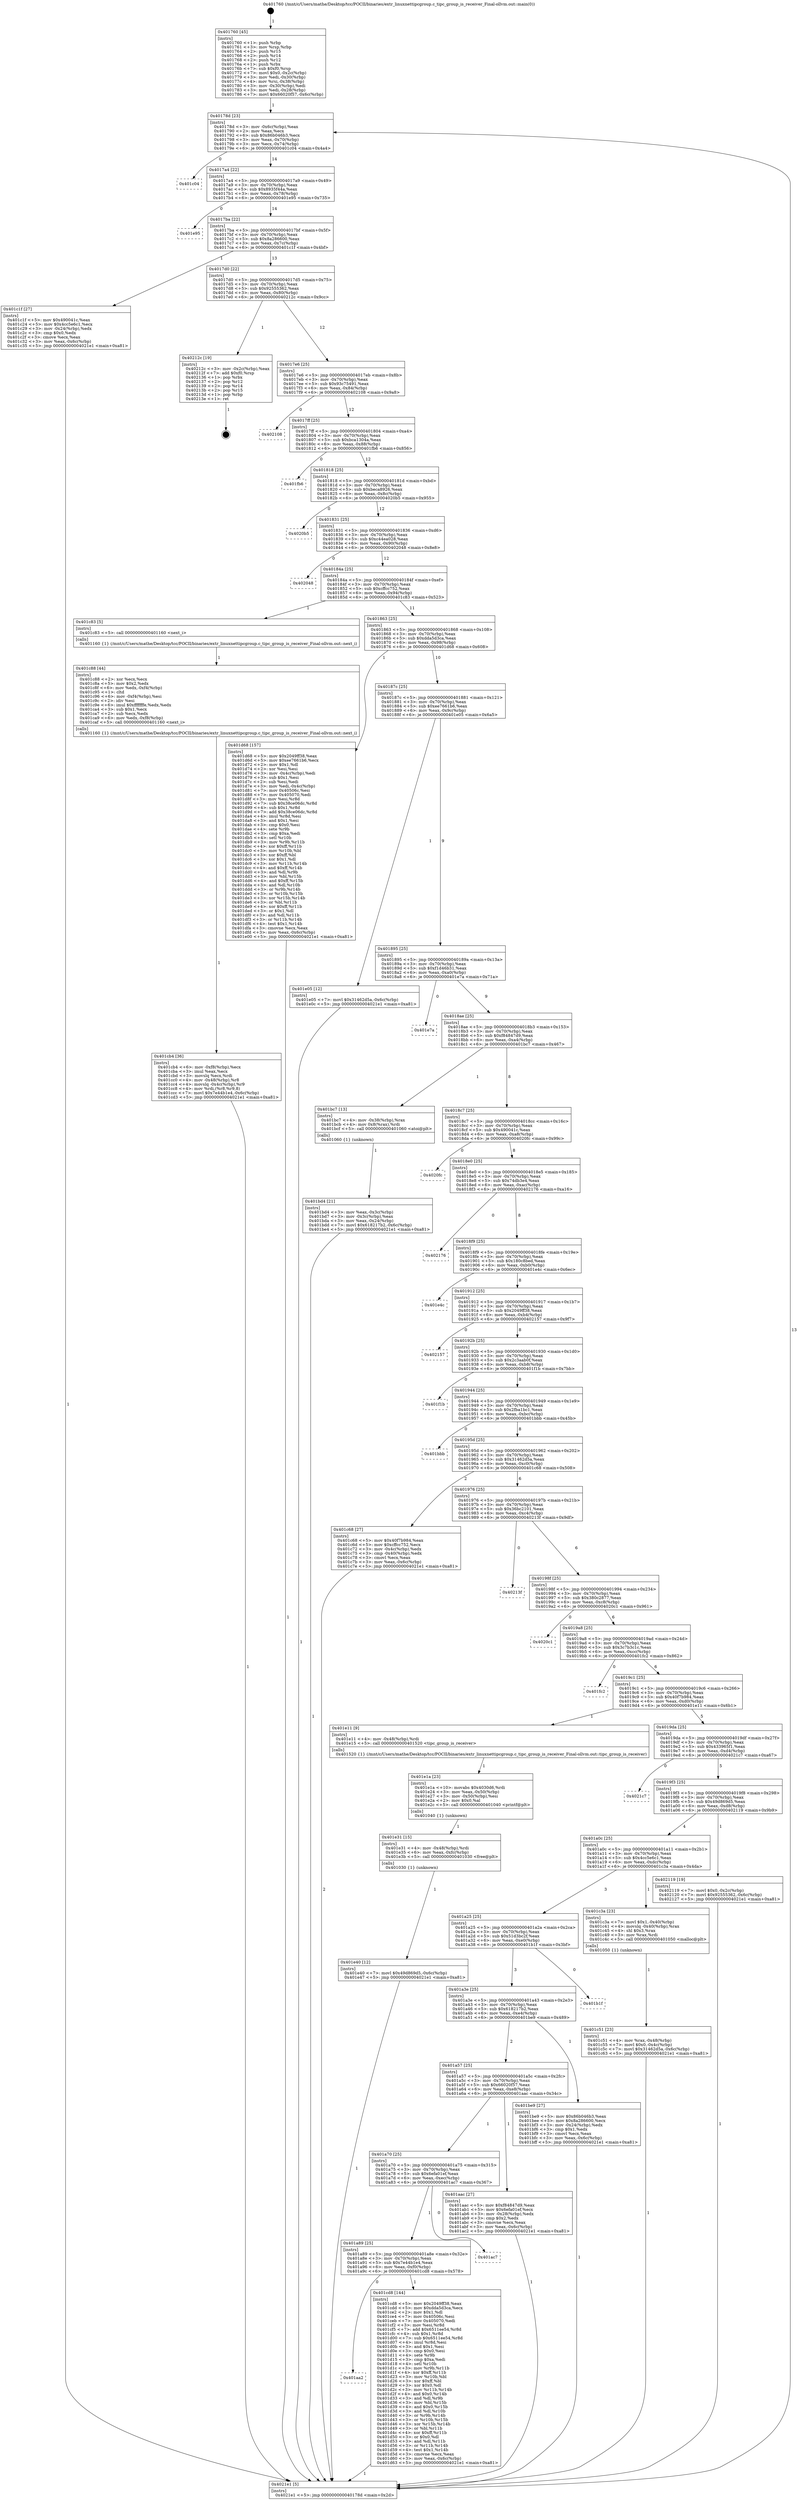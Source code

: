 digraph "0x401760" {
  label = "0x401760 (/mnt/c/Users/mathe/Desktop/tcc/POCII/binaries/extr_linuxnettipcgroup.c_tipc_group_is_receiver_Final-ollvm.out::main(0))"
  labelloc = "t"
  node[shape=record]

  Entry [label="",width=0.3,height=0.3,shape=circle,fillcolor=black,style=filled]
  "0x40178d" [label="{
     0x40178d [23]\l
     | [instrs]\l
     &nbsp;&nbsp;0x40178d \<+3\>: mov -0x6c(%rbp),%eax\l
     &nbsp;&nbsp;0x401790 \<+2\>: mov %eax,%ecx\l
     &nbsp;&nbsp;0x401792 \<+6\>: sub $0x86b046b3,%ecx\l
     &nbsp;&nbsp;0x401798 \<+3\>: mov %eax,-0x70(%rbp)\l
     &nbsp;&nbsp;0x40179b \<+3\>: mov %ecx,-0x74(%rbp)\l
     &nbsp;&nbsp;0x40179e \<+6\>: je 0000000000401c04 \<main+0x4a4\>\l
  }"]
  "0x401c04" [label="{
     0x401c04\l
  }", style=dashed]
  "0x4017a4" [label="{
     0x4017a4 [22]\l
     | [instrs]\l
     &nbsp;&nbsp;0x4017a4 \<+5\>: jmp 00000000004017a9 \<main+0x49\>\l
     &nbsp;&nbsp;0x4017a9 \<+3\>: mov -0x70(%rbp),%eax\l
     &nbsp;&nbsp;0x4017ac \<+5\>: sub $0x8935f44a,%eax\l
     &nbsp;&nbsp;0x4017b1 \<+3\>: mov %eax,-0x78(%rbp)\l
     &nbsp;&nbsp;0x4017b4 \<+6\>: je 0000000000401e95 \<main+0x735\>\l
  }"]
  Exit [label="",width=0.3,height=0.3,shape=circle,fillcolor=black,style=filled,peripheries=2]
  "0x401e95" [label="{
     0x401e95\l
  }", style=dashed]
  "0x4017ba" [label="{
     0x4017ba [22]\l
     | [instrs]\l
     &nbsp;&nbsp;0x4017ba \<+5\>: jmp 00000000004017bf \<main+0x5f\>\l
     &nbsp;&nbsp;0x4017bf \<+3\>: mov -0x70(%rbp),%eax\l
     &nbsp;&nbsp;0x4017c2 \<+5\>: sub $0x8a286600,%eax\l
     &nbsp;&nbsp;0x4017c7 \<+3\>: mov %eax,-0x7c(%rbp)\l
     &nbsp;&nbsp;0x4017ca \<+6\>: je 0000000000401c1f \<main+0x4bf\>\l
  }"]
  "0x401e40" [label="{
     0x401e40 [12]\l
     | [instrs]\l
     &nbsp;&nbsp;0x401e40 \<+7\>: movl $0x49d869d5,-0x6c(%rbp)\l
     &nbsp;&nbsp;0x401e47 \<+5\>: jmp 00000000004021e1 \<main+0xa81\>\l
  }"]
  "0x401c1f" [label="{
     0x401c1f [27]\l
     | [instrs]\l
     &nbsp;&nbsp;0x401c1f \<+5\>: mov $0x490041c,%eax\l
     &nbsp;&nbsp;0x401c24 \<+5\>: mov $0x4cc5e6c1,%ecx\l
     &nbsp;&nbsp;0x401c29 \<+3\>: mov -0x24(%rbp),%edx\l
     &nbsp;&nbsp;0x401c2c \<+3\>: cmp $0x0,%edx\l
     &nbsp;&nbsp;0x401c2f \<+3\>: cmove %ecx,%eax\l
     &nbsp;&nbsp;0x401c32 \<+3\>: mov %eax,-0x6c(%rbp)\l
     &nbsp;&nbsp;0x401c35 \<+5\>: jmp 00000000004021e1 \<main+0xa81\>\l
  }"]
  "0x4017d0" [label="{
     0x4017d0 [22]\l
     | [instrs]\l
     &nbsp;&nbsp;0x4017d0 \<+5\>: jmp 00000000004017d5 \<main+0x75\>\l
     &nbsp;&nbsp;0x4017d5 \<+3\>: mov -0x70(%rbp),%eax\l
     &nbsp;&nbsp;0x4017d8 \<+5\>: sub $0x92555362,%eax\l
     &nbsp;&nbsp;0x4017dd \<+3\>: mov %eax,-0x80(%rbp)\l
     &nbsp;&nbsp;0x4017e0 \<+6\>: je 000000000040212c \<main+0x9cc\>\l
  }"]
  "0x401e31" [label="{
     0x401e31 [15]\l
     | [instrs]\l
     &nbsp;&nbsp;0x401e31 \<+4\>: mov -0x48(%rbp),%rdi\l
     &nbsp;&nbsp;0x401e35 \<+6\>: mov %eax,-0xfc(%rbp)\l
     &nbsp;&nbsp;0x401e3b \<+5\>: call 0000000000401030 \<free@plt\>\l
     | [calls]\l
     &nbsp;&nbsp;0x401030 \{1\} (unknown)\l
  }"]
  "0x40212c" [label="{
     0x40212c [19]\l
     | [instrs]\l
     &nbsp;&nbsp;0x40212c \<+3\>: mov -0x2c(%rbp),%eax\l
     &nbsp;&nbsp;0x40212f \<+7\>: add $0xf0,%rsp\l
     &nbsp;&nbsp;0x402136 \<+1\>: pop %rbx\l
     &nbsp;&nbsp;0x402137 \<+2\>: pop %r12\l
     &nbsp;&nbsp;0x402139 \<+2\>: pop %r14\l
     &nbsp;&nbsp;0x40213b \<+2\>: pop %r15\l
     &nbsp;&nbsp;0x40213d \<+1\>: pop %rbp\l
     &nbsp;&nbsp;0x40213e \<+1\>: ret\l
  }"]
  "0x4017e6" [label="{
     0x4017e6 [25]\l
     | [instrs]\l
     &nbsp;&nbsp;0x4017e6 \<+5\>: jmp 00000000004017eb \<main+0x8b\>\l
     &nbsp;&nbsp;0x4017eb \<+3\>: mov -0x70(%rbp),%eax\l
     &nbsp;&nbsp;0x4017ee \<+5\>: sub $0x93c75491,%eax\l
     &nbsp;&nbsp;0x4017f3 \<+6\>: mov %eax,-0x84(%rbp)\l
     &nbsp;&nbsp;0x4017f9 \<+6\>: je 0000000000402108 \<main+0x9a8\>\l
  }"]
  "0x401e1a" [label="{
     0x401e1a [23]\l
     | [instrs]\l
     &nbsp;&nbsp;0x401e1a \<+10\>: movabs $0x4030d6,%rdi\l
     &nbsp;&nbsp;0x401e24 \<+3\>: mov %eax,-0x50(%rbp)\l
     &nbsp;&nbsp;0x401e27 \<+3\>: mov -0x50(%rbp),%esi\l
     &nbsp;&nbsp;0x401e2a \<+2\>: mov $0x0,%al\l
     &nbsp;&nbsp;0x401e2c \<+5\>: call 0000000000401040 \<printf@plt\>\l
     | [calls]\l
     &nbsp;&nbsp;0x401040 \{1\} (unknown)\l
  }"]
  "0x402108" [label="{
     0x402108\l
  }", style=dashed]
  "0x4017ff" [label="{
     0x4017ff [25]\l
     | [instrs]\l
     &nbsp;&nbsp;0x4017ff \<+5\>: jmp 0000000000401804 \<main+0xa4\>\l
     &nbsp;&nbsp;0x401804 \<+3\>: mov -0x70(%rbp),%eax\l
     &nbsp;&nbsp;0x401807 \<+5\>: sub $0xbca1304a,%eax\l
     &nbsp;&nbsp;0x40180c \<+6\>: mov %eax,-0x88(%rbp)\l
     &nbsp;&nbsp;0x401812 \<+6\>: je 0000000000401fb6 \<main+0x856\>\l
  }"]
  "0x401aa2" [label="{
     0x401aa2\l
  }", style=dashed]
  "0x401fb6" [label="{
     0x401fb6\l
  }", style=dashed]
  "0x401818" [label="{
     0x401818 [25]\l
     | [instrs]\l
     &nbsp;&nbsp;0x401818 \<+5\>: jmp 000000000040181d \<main+0xbd\>\l
     &nbsp;&nbsp;0x40181d \<+3\>: mov -0x70(%rbp),%eax\l
     &nbsp;&nbsp;0x401820 \<+5\>: sub $0xbeca8926,%eax\l
     &nbsp;&nbsp;0x401825 \<+6\>: mov %eax,-0x8c(%rbp)\l
     &nbsp;&nbsp;0x40182b \<+6\>: je 00000000004020b5 \<main+0x955\>\l
  }"]
  "0x401cd8" [label="{
     0x401cd8 [144]\l
     | [instrs]\l
     &nbsp;&nbsp;0x401cd8 \<+5\>: mov $0x2049ff38,%eax\l
     &nbsp;&nbsp;0x401cdd \<+5\>: mov $0xdda5d3ca,%ecx\l
     &nbsp;&nbsp;0x401ce2 \<+2\>: mov $0x1,%dl\l
     &nbsp;&nbsp;0x401ce4 \<+7\>: mov 0x40506c,%esi\l
     &nbsp;&nbsp;0x401ceb \<+7\>: mov 0x405070,%edi\l
     &nbsp;&nbsp;0x401cf2 \<+3\>: mov %esi,%r8d\l
     &nbsp;&nbsp;0x401cf5 \<+7\>: add $0x6511ee54,%r8d\l
     &nbsp;&nbsp;0x401cfc \<+4\>: sub $0x1,%r8d\l
     &nbsp;&nbsp;0x401d00 \<+7\>: sub $0x6511ee54,%r8d\l
     &nbsp;&nbsp;0x401d07 \<+4\>: imul %r8d,%esi\l
     &nbsp;&nbsp;0x401d0b \<+3\>: and $0x1,%esi\l
     &nbsp;&nbsp;0x401d0e \<+3\>: cmp $0x0,%esi\l
     &nbsp;&nbsp;0x401d11 \<+4\>: sete %r9b\l
     &nbsp;&nbsp;0x401d15 \<+3\>: cmp $0xa,%edi\l
     &nbsp;&nbsp;0x401d18 \<+4\>: setl %r10b\l
     &nbsp;&nbsp;0x401d1c \<+3\>: mov %r9b,%r11b\l
     &nbsp;&nbsp;0x401d1f \<+4\>: xor $0xff,%r11b\l
     &nbsp;&nbsp;0x401d23 \<+3\>: mov %r10b,%bl\l
     &nbsp;&nbsp;0x401d26 \<+3\>: xor $0xff,%bl\l
     &nbsp;&nbsp;0x401d29 \<+3\>: xor $0x0,%dl\l
     &nbsp;&nbsp;0x401d2c \<+3\>: mov %r11b,%r14b\l
     &nbsp;&nbsp;0x401d2f \<+4\>: and $0x0,%r14b\l
     &nbsp;&nbsp;0x401d33 \<+3\>: and %dl,%r9b\l
     &nbsp;&nbsp;0x401d36 \<+3\>: mov %bl,%r15b\l
     &nbsp;&nbsp;0x401d39 \<+4\>: and $0x0,%r15b\l
     &nbsp;&nbsp;0x401d3d \<+3\>: and %dl,%r10b\l
     &nbsp;&nbsp;0x401d40 \<+3\>: or %r9b,%r14b\l
     &nbsp;&nbsp;0x401d43 \<+3\>: or %r10b,%r15b\l
     &nbsp;&nbsp;0x401d46 \<+3\>: xor %r15b,%r14b\l
     &nbsp;&nbsp;0x401d49 \<+3\>: or %bl,%r11b\l
     &nbsp;&nbsp;0x401d4c \<+4\>: xor $0xff,%r11b\l
     &nbsp;&nbsp;0x401d50 \<+3\>: or $0x0,%dl\l
     &nbsp;&nbsp;0x401d53 \<+3\>: and %dl,%r11b\l
     &nbsp;&nbsp;0x401d56 \<+3\>: or %r11b,%r14b\l
     &nbsp;&nbsp;0x401d59 \<+4\>: test $0x1,%r14b\l
     &nbsp;&nbsp;0x401d5d \<+3\>: cmovne %ecx,%eax\l
     &nbsp;&nbsp;0x401d60 \<+3\>: mov %eax,-0x6c(%rbp)\l
     &nbsp;&nbsp;0x401d63 \<+5\>: jmp 00000000004021e1 \<main+0xa81\>\l
  }"]
  "0x4020b5" [label="{
     0x4020b5\l
  }", style=dashed]
  "0x401831" [label="{
     0x401831 [25]\l
     | [instrs]\l
     &nbsp;&nbsp;0x401831 \<+5\>: jmp 0000000000401836 \<main+0xd6\>\l
     &nbsp;&nbsp;0x401836 \<+3\>: mov -0x70(%rbp),%eax\l
     &nbsp;&nbsp;0x401839 \<+5\>: sub $0xc44ea028,%eax\l
     &nbsp;&nbsp;0x40183e \<+6\>: mov %eax,-0x90(%rbp)\l
     &nbsp;&nbsp;0x401844 \<+6\>: je 0000000000402048 \<main+0x8e8\>\l
  }"]
  "0x401a89" [label="{
     0x401a89 [25]\l
     | [instrs]\l
     &nbsp;&nbsp;0x401a89 \<+5\>: jmp 0000000000401a8e \<main+0x32e\>\l
     &nbsp;&nbsp;0x401a8e \<+3\>: mov -0x70(%rbp),%eax\l
     &nbsp;&nbsp;0x401a91 \<+5\>: sub $0x7e44b1e4,%eax\l
     &nbsp;&nbsp;0x401a96 \<+6\>: mov %eax,-0xf0(%rbp)\l
     &nbsp;&nbsp;0x401a9c \<+6\>: je 0000000000401cd8 \<main+0x578\>\l
  }"]
  "0x402048" [label="{
     0x402048\l
  }", style=dashed]
  "0x40184a" [label="{
     0x40184a [25]\l
     | [instrs]\l
     &nbsp;&nbsp;0x40184a \<+5\>: jmp 000000000040184f \<main+0xef\>\l
     &nbsp;&nbsp;0x40184f \<+3\>: mov -0x70(%rbp),%eax\l
     &nbsp;&nbsp;0x401852 \<+5\>: sub $0xcffcc752,%eax\l
     &nbsp;&nbsp;0x401857 \<+6\>: mov %eax,-0x94(%rbp)\l
     &nbsp;&nbsp;0x40185d \<+6\>: je 0000000000401c83 \<main+0x523\>\l
  }"]
  "0x401ac7" [label="{
     0x401ac7\l
  }", style=dashed]
  "0x401c83" [label="{
     0x401c83 [5]\l
     | [instrs]\l
     &nbsp;&nbsp;0x401c83 \<+5\>: call 0000000000401160 \<next_i\>\l
     | [calls]\l
     &nbsp;&nbsp;0x401160 \{1\} (/mnt/c/Users/mathe/Desktop/tcc/POCII/binaries/extr_linuxnettipcgroup.c_tipc_group_is_receiver_Final-ollvm.out::next_i)\l
  }"]
  "0x401863" [label="{
     0x401863 [25]\l
     | [instrs]\l
     &nbsp;&nbsp;0x401863 \<+5\>: jmp 0000000000401868 \<main+0x108\>\l
     &nbsp;&nbsp;0x401868 \<+3\>: mov -0x70(%rbp),%eax\l
     &nbsp;&nbsp;0x40186b \<+5\>: sub $0xdda5d3ca,%eax\l
     &nbsp;&nbsp;0x401870 \<+6\>: mov %eax,-0x98(%rbp)\l
     &nbsp;&nbsp;0x401876 \<+6\>: je 0000000000401d68 \<main+0x608\>\l
  }"]
  "0x401cb4" [label="{
     0x401cb4 [36]\l
     | [instrs]\l
     &nbsp;&nbsp;0x401cb4 \<+6\>: mov -0xf8(%rbp),%ecx\l
     &nbsp;&nbsp;0x401cba \<+3\>: imul %eax,%ecx\l
     &nbsp;&nbsp;0x401cbd \<+3\>: movslq %ecx,%rdi\l
     &nbsp;&nbsp;0x401cc0 \<+4\>: mov -0x48(%rbp),%r8\l
     &nbsp;&nbsp;0x401cc4 \<+4\>: movslq -0x4c(%rbp),%r9\l
     &nbsp;&nbsp;0x401cc8 \<+4\>: mov %rdi,(%r8,%r9,8)\l
     &nbsp;&nbsp;0x401ccc \<+7\>: movl $0x7e44b1e4,-0x6c(%rbp)\l
     &nbsp;&nbsp;0x401cd3 \<+5\>: jmp 00000000004021e1 \<main+0xa81\>\l
  }"]
  "0x401d68" [label="{
     0x401d68 [157]\l
     | [instrs]\l
     &nbsp;&nbsp;0x401d68 \<+5\>: mov $0x2049ff38,%eax\l
     &nbsp;&nbsp;0x401d6d \<+5\>: mov $0xee7661b6,%ecx\l
     &nbsp;&nbsp;0x401d72 \<+2\>: mov $0x1,%dl\l
     &nbsp;&nbsp;0x401d74 \<+2\>: xor %esi,%esi\l
     &nbsp;&nbsp;0x401d76 \<+3\>: mov -0x4c(%rbp),%edi\l
     &nbsp;&nbsp;0x401d79 \<+3\>: sub $0x1,%esi\l
     &nbsp;&nbsp;0x401d7c \<+2\>: sub %esi,%edi\l
     &nbsp;&nbsp;0x401d7e \<+3\>: mov %edi,-0x4c(%rbp)\l
     &nbsp;&nbsp;0x401d81 \<+7\>: mov 0x40506c,%esi\l
     &nbsp;&nbsp;0x401d88 \<+7\>: mov 0x405070,%edi\l
     &nbsp;&nbsp;0x401d8f \<+3\>: mov %esi,%r8d\l
     &nbsp;&nbsp;0x401d92 \<+7\>: sub $0x38ce06dc,%r8d\l
     &nbsp;&nbsp;0x401d99 \<+4\>: sub $0x1,%r8d\l
     &nbsp;&nbsp;0x401d9d \<+7\>: add $0x38ce06dc,%r8d\l
     &nbsp;&nbsp;0x401da4 \<+4\>: imul %r8d,%esi\l
     &nbsp;&nbsp;0x401da8 \<+3\>: and $0x1,%esi\l
     &nbsp;&nbsp;0x401dab \<+3\>: cmp $0x0,%esi\l
     &nbsp;&nbsp;0x401dae \<+4\>: sete %r9b\l
     &nbsp;&nbsp;0x401db2 \<+3\>: cmp $0xa,%edi\l
     &nbsp;&nbsp;0x401db5 \<+4\>: setl %r10b\l
     &nbsp;&nbsp;0x401db9 \<+3\>: mov %r9b,%r11b\l
     &nbsp;&nbsp;0x401dbc \<+4\>: xor $0xff,%r11b\l
     &nbsp;&nbsp;0x401dc0 \<+3\>: mov %r10b,%bl\l
     &nbsp;&nbsp;0x401dc3 \<+3\>: xor $0xff,%bl\l
     &nbsp;&nbsp;0x401dc6 \<+3\>: xor $0x1,%dl\l
     &nbsp;&nbsp;0x401dc9 \<+3\>: mov %r11b,%r14b\l
     &nbsp;&nbsp;0x401dcc \<+4\>: and $0xff,%r14b\l
     &nbsp;&nbsp;0x401dd0 \<+3\>: and %dl,%r9b\l
     &nbsp;&nbsp;0x401dd3 \<+3\>: mov %bl,%r15b\l
     &nbsp;&nbsp;0x401dd6 \<+4\>: and $0xff,%r15b\l
     &nbsp;&nbsp;0x401dda \<+3\>: and %dl,%r10b\l
     &nbsp;&nbsp;0x401ddd \<+3\>: or %r9b,%r14b\l
     &nbsp;&nbsp;0x401de0 \<+3\>: or %r10b,%r15b\l
     &nbsp;&nbsp;0x401de3 \<+3\>: xor %r15b,%r14b\l
     &nbsp;&nbsp;0x401de6 \<+3\>: or %bl,%r11b\l
     &nbsp;&nbsp;0x401de9 \<+4\>: xor $0xff,%r11b\l
     &nbsp;&nbsp;0x401ded \<+3\>: or $0x1,%dl\l
     &nbsp;&nbsp;0x401df0 \<+3\>: and %dl,%r11b\l
     &nbsp;&nbsp;0x401df3 \<+3\>: or %r11b,%r14b\l
     &nbsp;&nbsp;0x401df6 \<+4\>: test $0x1,%r14b\l
     &nbsp;&nbsp;0x401dfa \<+3\>: cmovne %ecx,%eax\l
     &nbsp;&nbsp;0x401dfd \<+3\>: mov %eax,-0x6c(%rbp)\l
     &nbsp;&nbsp;0x401e00 \<+5\>: jmp 00000000004021e1 \<main+0xa81\>\l
  }"]
  "0x40187c" [label="{
     0x40187c [25]\l
     | [instrs]\l
     &nbsp;&nbsp;0x40187c \<+5\>: jmp 0000000000401881 \<main+0x121\>\l
     &nbsp;&nbsp;0x401881 \<+3\>: mov -0x70(%rbp),%eax\l
     &nbsp;&nbsp;0x401884 \<+5\>: sub $0xee7661b6,%eax\l
     &nbsp;&nbsp;0x401889 \<+6\>: mov %eax,-0x9c(%rbp)\l
     &nbsp;&nbsp;0x40188f \<+6\>: je 0000000000401e05 \<main+0x6a5\>\l
  }"]
  "0x401c88" [label="{
     0x401c88 [44]\l
     | [instrs]\l
     &nbsp;&nbsp;0x401c88 \<+2\>: xor %ecx,%ecx\l
     &nbsp;&nbsp;0x401c8a \<+5\>: mov $0x2,%edx\l
     &nbsp;&nbsp;0x401c8f \<+6\>: mov %edx,-0xf4(%rbp)\l
     &nbsp;&nbsp;0x401c95 \<+1\>: cltd\l
     &nbsp;&nbsp;0x401c96 \<+6\>: mov -0xf4(%rbp),%esi\l
     &nbsp;&nbsp;0x401c9c \<+2\>: idiv %esi\l
     &nbsp;&nbsp;0x401c9e \<+6\>: imul $0xfffffffe,%edx,%edx\l
     &nbsp;&nbsp;0x401ca4 \<+3\>: sub $0x1,%ecx\l
     &nbsp;&nbsp;0x401ca7 \<+2\>: sub %ecx,%edx\l
     &nbsp;&nbsp;0x401ca9 \<+6\>: mov %edx,-0xf8(%rbp)\l
     &nbsp;&nbsp;0x401caf \<+5\>: call 0000000000401160 \<next_i\>\l
     | [calls]\l
     &nbsp;&nbsp;0x401160 \{1\} (/mnt/c/Users/mathe/Desktop/tcc/POCII/binaries/extr_linuxnettipcgroup.c_tipc_group_is_receiver_Final-ollvm.out::next_i)\l
  }"]
  "0x401e05" [label="{
     0x401e05 [12]\l
     | [instrs]\l
     &nbsp;&nbsp;0x401e05 \<+7\>: movl $0x31462d5a,-0x6c(%rbp)\l
     &nbsp;&nbsp;0x401e0c \<+5\>: jmp 00000000004021e1 \<main+0xa81\>\l
  }"]
  "0x401895" [label="{
     0x401895 [25]\l
     | [instrs]\l
     &nbsp;&nbsp;0x401895 \<+5\>: jmp 000000000040189a \<main+0x13a\>\l
     &nbsp;&nbsp;0x40189a \<+3\>: mov -0x70(%rbp),%eax\l
     &nbsp;&nbsp;0x40189d \<+5\>: sub $0xf1d46b31,%eax\l
     &nbsp;&nbsp;0x4018a2 \<+6\>: mov %eax,-0xa0(%rbp)\l
     &nbsp;&nbsp;0x4018a8 \<+6\>: je 0000000000401e7a \<main+0x71a\>\l
  }"]
  "0x401c51" [label="{
     0x401c51 [23]\l
     | [instrs]\l
     &nbsp;&nbsp;0x401c51 \<+4\>: mov %rax,-0x48(%rbp)\l
     &nbsp;&nbsp;0x401c55 \<+7\>: movl $0x0,-0x4c(%rbp)\l
     &nbsp;&nbsp;0x401c5c \<+7\>: movl $0x31462d5a,-0x6c(%rbp)\l
     &nbsp;&nbsp;0x401c63 \<+5\>: jmp 00000000004021e1 \<main+0xa81\>\l
  }"]
  "0x401e7a" [label="{
     0x401e7a\l
  }", style=dashed]
  "0x4018ae" [label="{
     0x4018ae [25]\l
     | [instrs]\l
     &nbsp;&nbsp;0x4018ae \<+5\>: jmp 00000000004018b3 \<main+0x153\>\l
     &nbsp;&nbsp;0x4018b3 \<+3\>: mov -0x70(%rbp),%eax\l
     &nbsp;&nbsp;0x4018b6 \<+5\>: sub $0xf84847d9,%eax\l
     &nbsp;&nbsp;0x4018bb \<+6\>: mov %eax,-0xa4(%rbp)\l
     &nbsp;&nbsp;0x4018c1 \<+6\>: je 0000000000401bc7 \<main+0x467\>\l
  }"]
  "0x401bd4" [label="{
     0x401bd4 [21]\l
     | [instrs]\l
     &nbsp;&nbsp;0x401bd4 \<+3\>: mov %eax,-0x3c(%rbp)\l
     &nbsp;&nbsp;0x401bd7 \<+3\>: mov -0x3c(%rbp),%eax\l
     &nbsp;&nbsp;0x401bda \<+3\>: mov %eax,-0x24(%rbp)\l
     &nbsp;&nbsp;0x401bdd \<+7\>: movl $0x618217b2,-0x6c(%rbp)\l
     &nbsp;&nbsp;0x401be4 \<+5\>: jmp 00000000004021e1 \<main+0xa81\>\l
  }"]
  "0x401bc7" [label="{
     0x401bc7 [13]\l
     | [instrs]\l
     &nbsp;&nbsp;0x401bc7 \<+4\>: mov -0x38(%rbp),%rax\l
     &nbsp;&nbsp;0x401bcb \<+4\>: mov 0x8(%rax),%rdi\l
     &nbsp;&nbsp;0x401bcf \<+5\>: call 0000000000401060 \<atoi@plt\>\l
     | [calls]\l
     &nbsp;&nbsp;0x401060 \{1\} (unknown)\l
  }"]
  "0x4018c7" [label="{
     0x4018c7 [25]\l
     | [instrs]\l
     &nbsp;&nbsp;0x4018c7 \<+5\>: jmp 00000000004018cc \<main+0x16c\>\l
     &nbsp;&nbsp;0x4018cc \<+3\>: mov -0x70(%rbp),%eax\l
     &nbsp;&nbsp;0x4018cf \<+5\>: sub $0x490041c,%eax\l
     &nbsp;&nbsp;0x4018d4 \<+6\>: mov %eax,-0xa8(%rbp)\l
     &nbsp;&nbsp;0x4018da \<+6\>: je 00000000004020fc \<main+0x99c\>\l
  }"]
  "0x401760" [label="{
     0x401760 [45]\l
     | [instrs]\l
     &nbsp;&nbsp;0x401760 \<+1\>: push %rbp\l
     &nbsp;&nbsp;0x401761 \<+3\>: mov %rsp,%rbp\l
     &nbsp;&nbsp;0x401764 \<+2\>: push %r15\l
     &nbsp;&nbsp;0x401766 \<+2\>: push %r14\l
     &nbsp;&nbsp;0x401768 \<+2\>: push %r12\l
     &nbsp;&nbsp;0x40176a \<+1\>: push %rbx\l
     &nbsp;&nbsp;0x40176b \<+7\>: sub $0xf0,%rsp\l
     &nbsp;&nbsp;0x401772 \<+7\>: movl $0x0,-0x2c(%rbp)\l
     &nbsp;&nbsp;0x401779 \<+3\>: mov %edi,-0x30(%rbp)\l
     &nbsp;&nbsp;0x40177c \<+4\>: mov %rsi,-0x38(%rbp)\l
     &nbsp;&nbsp;0x401780 \<+3\>: mov -0x30(%rbp),%edi\l
     &nbsp;&nbsp;0x401783 \<+3\>: mov %edi,-0x28(%rbp)\l
     &nbsp;&nbsp;0x401786 \<+7\>: movl $0x66020f57,-0x6c(%rbp)\l
  }"]
  "0x4020fc" [label="{
     0x4020fc\l
  }", style=dashed]
  "0x4018e0" [label="{
     0x4018e0 [25]\l
     | [instrs]\l
     &nbsp;&nbsp;0x4018e0 \<+5\>: jmp 00000000004018e5 \<main+0x185\>\l
     &nbsp;&nbsp;0x4018e5 \<+3\>: mov -0x70(%rbp),%eax\l
     &nbsp;&nbsp;0x4018e8 \<+5\>: sub $0x74db3e4,%eax\l
     &nbsp;&nbsp;0x4018ed \<+6\>: mov %eax,-0xac(%rbp)\l
     &nbsp;&nbsp;0x4018f3 \<+6\>: je 0000000000402176 \<main+0xa16\>\l
  }"]
  "0x4021e1" [label="{
     0x4021e1 [5]\l
     | [instrs]\l
     &nbsp;&nbsp;0x4021e1 \<+5\>: jmp 000000000040178d \<main+0x2d\>\l
  }"]
  "0x402176" [label="{
     0x402176\l
  }", style=dashed]
  "0x4018f9" [label="{
     0x4018f9 [25]\l
     | [instrs]\l
     &nbsp;&nbsp;0x4018f9 \<+5\>: jmp 00000000004018fe \<main+0x19e\>\l
     &nbsp;&nbsp;0x4018fe \<+3\>: mov -0x70(%rbp),%eax\l
     &nbsp;&nbsp;0x401901 \<+5\>: sub $0x180c8bed,%eax\l
     &nbsp;&nbsp;0x401906 \<+6\>: mov %eax,-0xb0(%rbp)\l
     &nbsp;&nbsp;0x40190c \<+6\>: je 0000000000401e4c \<main+0x6ec\>\l
  }"]
  "0x401a70" [label="{
     0x401a70 [25]\l
     | [instrs]\l
     &nbsp;&nbsp;0x401a70 \<+5\>: jmp 0000000000401a75 \<main+0x315\>\l
     &nbsp;&nbsp;0x401a75 \<+3\>: mov -0x70(%rbp),%eax\l
     &nbsp;&nbsp;0x401a78 \<+5\>: sub $0x6efa01ef,%eax\l
     &nbsp;&nbsp;0x401a7d \<+6\>: mov %eax,-0xec(%rbp)\l
     &nbsp;&nbsp;0x401a83 \<+6\>: je 0000000000401ac7 \<main+0x367\>\l
  }"]
  "0x401e4c" [label="{
     0x401e4c\l
  }", style=dashed]
  "0x401912" [label="{
     0x401912 [25]\l
     | [instrs]\l
     &nbsp;&nbsp;0x401912 \<+5\>: jmp 0000000000401917 \<main+0x1b7\>\l
     &nbsp;&nbsp;0x401917 \<+3\>: mov -0x70(%rbp),%eax\l
     &nbsp;&nbsp;0x40191a \<+5\>: sub $0x2049ff38,%eax\l
     &nbsp;&nbsp;0x40191f \<+6\>: mov %eax,-0xb4(%rbp)\l
     &nbsp;&nbsp;0x401925 \<+6\>: je 0000000000402157 \<main+0x9f7\>\l
  }"]
  "0x401aac" [label="{
     0x401aac [27]\l
     | [instrs]\l
     &nbsp;&nbsp;0x401aac \<+5\>: mov $0xf84847d9,%eax\l
     &nbsp;&nbsp;0x401ab1 \<+5\>: mov $0x6efa01ef,%ecx\l
     &nbsp;&nbsp;0x401ab6 \<+3\>: mov -0x28(%rbp),%edx\l
     &nbsp;&nbsp;0x401ab9 \<+3\>: cmp $0x2,%edx\l
     &nbsp;&nbsp;0x401abc \<+3\>: cmovne %ecx,%eax\l
     &nbsp;&nbsp;0x401abf \<+3\>: mov %eax,-0x6c(%rbp)\l
     &nbsp;&nbsp;0x401ac2 \<+5\>: jmp 00000000004021e1 \<main+0xa81\>\l
  }"]
  "0x402157" [label="{
     0x402157\l
  }", style=dashed]
  "0x40192b" [label="{
     0x40192b [25]\l
     | [instrs]\l
     &nbsp;&nbsp;0x40192b \<+5\>: jmp 0000000000401930 \<main+0x1d0\>\l
     &nbsp;&nbsp;0x401930 \<+3\>: mov -0x70(%rbp),%eax\l
     &nbsp;&nbsp;0x401933 \<+5\>: sub $0x2c3aab0f,%eax\l
     &nbsp;&nbsp;0x401938 \<+6\>: mov %eax,-0xb8(%rbp)\l
     &nbsp;&nbsp;0x40193e \<+6\>: je 0000000000401f1b \<main+0x7bb\>\l
  }"]
  "0x401a57" [label="{
     0x401a57 [25]\l
     | [instrs]\l
     &nbsp;&nbsp;0x401a57 \<+5\>: jmp 0000000000401a5c \<main+0x2fc\>\l
     &nbsp;&nbsp;0x401a5c \<+3\>: mov -0x70(%rbp),%eax\l
     &nbsp;&nbsp;0x401a5f \<+5\>: sub $0x66020f57,%eax\l
     &nbsp;&nbsp;0x401a64 \<+6\>: mov %eax,-0xe8(%rbp)\l
     &nbsp;&nbsp;0x401a6a \<+6\>: je 0000000000401aac \<main+0x34c\>\l
  }"]
  "0x401f1b" [label="{
     0x401f1b\l
  }", style=dashed]
  "0x401944" [label="{
     0x401944 [25]\l
     | [instrs]\l
     &nbsp;&nbsp;0x401944 \<+5\>: jmp 0000000000401949 \<main+0x1e9\>\l
     &nbsp;&nbsp;0x401949 \<+3\>: mov -0x70(%rbp),%eax\l
     &nbsp;&nbsp;0x40194c \<+5\>: sub $0x2fba1bc1,%eax\l
     &nbsp;&nbsp;0x401951 \<+6\>: mov %eax,-0xbc(%rbp)\l
     &nbsp;&nbsp;0x401957 \<+6\>: je 0000000000401bbb \<main+0x45b\>\l
  }"]
  "0x401be9" [label="{
     0x401be9 [27]\l
     | [instrs]\l
     &nbsp;&nbsp;0x401be9 \<+5\>: mov $0x86b046b3,%eax\l
     &nbsp;&nbsp;0x401bee \<+5\>: mov $0x8a286600,%ecx\l
     &nbsp;&nbsp;0x401bf3 \<+3\>: mov -0x24(%rbp),%edx\l
     &nbsp;&nbsp;0x401bf6 \<+3\>: cmp $0x1,%edx\l
     &nbsp;&nbsp;0x401bf9 \<+3\>: cmovl %ecx,%eax\l
     &nbsp;&nbsp;0x401bfc \<+3\>: mov %eax,-0x6c(%rbp)\l
     &nbsp;&nbsp;0x401bff \<+5\>: jmp 00000000004021e1 \<main+0xa81\>\l
  }"]
  "0x401bbb" [label="{
     0x401bbb\l
  }", style=dashed]
  "0x40195d" [label="{
     0x40195d [25]\l
     | [instrs]\l
     &nbsp;&nbsp;0x40195d \<+5\>: jmp 0000000000401962 \<main+0x202\>\l
     &nbsp;&nbsp;0x401962 \<+3\>: mov -0x70(%rbp),%eax\l
     &nbsp;&nbsp;0x401965 \<+5\>: sub $0x31462d5a,%eax\l
     &nbsp;&nbsp;0x40196a \<+6\>: mov %eax,-0xc0(%rbp)\l
     &nbsp;&nbsp;0x401970 \<+6\>: je 0000000000401c68 \<main+0x508\>\l
  }"]
  "0x401a3e" [label="{
     0x401a3e [25]\l
     | [instrs]\l
     &nbsp;&nbsp;0x401a3e \<+5\>: jmp 0000000000401a43 \<main+0x2e3\>\l
     &nbsp;&nbsp;0x401a43 \<+3\>: mov -0x70(%rbp),%eax\l
     &nbsp;&nbsp;0x401a46 \<+5\>: sub $0x618217b2,%eax\l
     &nbsp;&nbsp;0x401a4b \<+6\>: mov %eax,-0xe4(%rbp)\l
     &nbsp;&nbsp;0x401a51 \<+6\>: je 0000000000401be9 \<main+0x489\>\l
  }"]
  "0x401c68" [label="{
     0x401c68 [27]\l
     | [instrs]\l
     &nbsp;&nbsp;0x401c68 \<+5\>: mov $0x40f7b984,%eax\l
     &nbsp;&nbsp;0x401c6d \<+5\>: mov $0xcffcc752,%ecx\l
     &nbsp;&nbsp;0x401c72 \<+3\>: mov -0x4c(%rbp),%edx\l
     &nbsp;&nbsp;0x401c75 \<+3\>: cmp -0x40(%rbp),%edx\l
     &nbsp;&nbsp;0x401c78 \<+3\>: cmovl %ecx,%eax\l
     &nbsp;&nbsp;0x401c7b \<+3\>: mov %eax,-0x6c(%rbp)\l
     &nbsp;&nbsp;0x401c7e \<+5\>: jmp 00000000004021e1 \<main+0xa81\>\l
  }"]
  "0x401976" [label="{
     0x401976 [25]\l
     | [instrs]\l
     &nbsp;&nbsp;0x401976 \<+5\>: jmp 000000000040197b \<main+0x21b\>\l
     &nbsp;&nbsp;0x40197b \<+3\>: mov -0x70(%rbp),%eax\l
     &nbsp;&nbsp;0x40197e \<+5\>: sub $0x36bc2101,%eax\l
     &nbsp;&nbsp;0x401983 \<+6\>: mov %eax,-0xc4(%rbp)\l
     &nbsp;&nbsp;0x401989 \<+6\>: je 000000000040213f \<main+0x9df\>\l
  }"]
  "0x401b1f" [label="{
     0x401b1f\l
  }", style=dashed]
  "0x40213f" [label="{
     0x40213f\l
  }", style=dashed]
  "0x40198f" [label="{
     0x40198f [25]\l
     | [instrs]\l
     &nbsp;&nbsp;0x40198f \<+5\>: jmp 0000000000401994 \<main+0x234\>\l
     &nbsp;&nbsp;0x401994 \<+3\>: mov -0x70(%rbp),%eax\l
     &nbsp;&nbsp;0x401997 \<+5\>: sub $0x380c2877,%eax\l
     &nbsp;&nbsp;0x40199c \<+6\>: mov %eax,-0xc8(%rbp)\l
     &nbsp;&nbsp;0x4019a2 \<+6\>: je 00000000004020c1 \<main+0x961\>\l
  }"]
  "0x401a25" [label="{
     0x401a25 [25]\l
     | [instrs]\l
     &nbsp;&nbsp;0x401a25 \<+5\>: jmp 0000000000401a2a \<main+0x2ca\>\l
     &nbsp;&nbsp;0x401a2a \<+3\>: mov -0x70(%rbp),%eax\l
     &nbsp;&nbsp;0x401a2d \<+5\>: sub $0x51d3bc2f,%eax\l
     &nbsp;&nbsp;0x401a32 \<+6\>: mov %eax,-0xe0(%rbp)\l
     &nbsp;&nbsp;0x401a38 \<+6\>: je 0000000000401b1f \<main+0x3bf\>\l
  }"]
  "0x4020c1" [label="{
     0x4020c1\l
  }", style=dashed]
  "0x4019a8" [label="{
     0x4019a8 [25]\l
     | [instrs]\l
     &nbsp;&nbsp;0x4019a8 \<+5\>: jmp 00000000004019ad \<main+0x24d\>\l
     &nbsp;&nbsp;0x4019ad \<+3\>: mov -0x70(%rbp),%eax\l
     &nbsp;&nbsp;0x4019b0 \<+5\>: sub $0x3c7b3c1c,%eax\l
     &nbsp;&nbsp;0x4019b5 \<+6\>: mov %eax,-0xcc(%rbp)\l
     &nbsp;&nbsp;0x4019bb \<+6\>: je 0000000000401fc2 \<main+0x862\>\l
  }"]
  "0x401c3a" [label="{
     0x401c3a [23]\l
     | [instrs]\l
     &nbsp;&nbsp;0x401c3a \<+7\>: movl $0x1,-0x40(%rbp)\l
     &nbsp;&nbsp;0x401c41 \<+4\>: movslq -0x40(%rbp),%rax\l
     &nbsp;&nbsp;0x401c45 \<+4\>: shl $0x3,%rax\l
     &nbsp;&nbsp;0x401c49 \<+3\>: mov %rax,%rdi\l
     &nbsp;&nbsp;0x401c4c \<+5\>: call 0000000000401050 \<malloc@plt\>\l
     | [calls]\l
     &nbsp;&nbsp;0x401050 \{1\} (unknown)\l
  }"]
  "0x401fc2" [label="{
     0x401fc2\l
  }", style=dashed]
  "0x4019c1" [label="{
     0x4019c1 [25]\l
     | [instrs]\l
     &nbsp;&nbsp;0x4019c1 \<+5\>: jmp 00000000004019c6 \<main+0x266\>\l
     &nbsp;&nbsp;0x4019c6 \<+3\>: mov -0x70(%rbp),%eax\l
     &nbsp;&nbsp;0x4019c9 \<+5\>: sub $0x40f7b984,%eax\l
     &nbsp;&nbsp;0x4019ce \<+6\>: mov %eax,-0xd0(%rbp)\l
     &nbsp;&nbsp;0x4019d4 \<+6\>: je 0000000000401e11 \<main+0x6b1\>\l
  }"]
  "0x401a0c" [label="{
     0x401a0c [25]\l
     | [instrs]\l
     &nbsp;&nbsp;0x401a0c \<+5\>: jmp 0000000000401a11 \<main+0x2b1\>\l
     &nbsp;&nbsp;0x401a11 \<+3\>: mov -0x70(%rbp),%eax\l
     &nbsp;&nbsp;0x401a14 \<+5\>: sub $0x4cc5e6c1,%eax\l
     &nbsp;&nbsp;0x401a19 \<+6\>: mov %eax,-0xdc(%rbp)\l
     &nbsp;&nbsp;0x401a1f \<+6\>: je 0000000000401c3a \<main+0x4da\>\l
  }"]
  "0x401e11" [label="{
     0x401e11 [9]\l
     | [instrs]\l
     &nbsp;&nbsp;0x401e11 \<+4\>: mov -0x48(%rbp),%rdi\l
     &nbsp;&nbsp;0x401e15 \<+5\>: call 0000000000401520 \<tipc_group_is_receiver\>\l
     | [calls]\l
     &nbsp;&nbsp;0x401520 \{1\} (/mnt/c/Users/mathe/Desktop/tcc/POCII/binaries/extr_linuxnettipcgroup.c_tipc_group_is_receiver_Final-ollvm.out::tipc_group_is_receiver)\l
  }"]
  "0x4019da" [label="{
     0x4019da [25]\l
     | [instrs]\l
     &nbsp;&nbsp;0x4019da \<+5\>: jmp 00000000004019df \<main+0x27f\>\l
     &nbsp;&nbsp;0x4019df \<+3\>: mov -0x70(%rbp),%eax\l
     &nbsp;&nbsp;0x4019e2 \<+5\>: sub $0x433965f1,%eax\l
     &nbsp;&nbsp;0x4019e7 \<+6\>: mov %eax,-0xd4(%rbp)\l
     &nbsp;&nbsp;0x4019ed \<+6\>: je 00000000004021c7 \<main+0xa67\>\l
  }"]
  "0x402119" [label="{
     0x402119 [19]\l
     | [instrs]\l
     &nbsp;&nbsp;0x402119 \<+7\>: movl $0x0,-0x2c(%rbp)\l
     &nbsp;&nbsp;0x402120 \<+7\>: movl $0x92555362,-0x6c(%rbp)\l
     &nbsp;&nbsp;0x402127 \<+5\>: jmp 00000000004021e1 \<main+0xa81\>\l
  }"]
  "0x4021c7" [label="{
     0x4021c7\l
  }", style=dashed]
  "0x4019f3" [label="{
     0x4019f3 [25]\l
     | [instrs]\l
     &nbsp;&nbsp;0x4019f3 \<+5\>: jmp 00000000004019f8 \<main+0x298\>\l
     &nbsp;&nbsp;0x4019f8 \<+3\>: mov -0x70(%rbp),%eax\l
     &nbsp;&nbsp;0x4019fb \<+5\>: sub $0x49d869d5,%eax\l
     &nbsp;&nbsp;0x401a00 \<+6\>: mov %eax,-0xd8(%rbp)\l
     &nbsp;&nbsp;0x401a06 \<+6\>: je 0000000000402119 \<main+0x9b9\>\l
  }"]
  Entry -> "0x401760" [label=" 1"]
  "0x40178d" -> "0x401c04" [label=" 0"]
  "0x40178d" -> "0x4017a4" [label=" 14"]
  "0x40212c" -> Exit [label=" 1"]
  "0x4017a4" -> "0x401e95" [label=" 0"]
  "0x4017a4" -> "0x4017ba" [label=" 14"]
  "0x402119" -> "0x4021e1" [label=" 1"]
  "0x4017ba" -> "0x401c1f" [label=" 1"]
  "0x4017ba" -> "0x4017d0" [label=" 13"]
  "0x401e40" -> "0x4021e1" [label=" 1"]
  "0x4017d0" -> "0x40212c" [label=" 1"]
  "0x4017d0" -> "0x4017e6" [label=" 12"]
  "0x401e31" -> "0x401e40" [label=" 1"]
  "0x4017e6" -> "0x402108" [label=" 0"]
  "0x4017e6" -> "0x4017ff" [label=" 12"]
  "0x401e1a" -> "0x401e31" [label=" 1"]
  "0x4017ff" -> "0x401fb6" [label=" 0"]
  "0x4017ff" -> "0x401818" [label=" 12"]
  "0x401e11" -> "0x401e1a" [label=" 1"]
  "0x401818" -> "0x4020b5" [label=" 0"]
  "0x401818" -> "0x401831" [label=" 12"]
  "0x401e05" -> "0x4021e1" [label=" 1"]
  "0x401831" -> "0x402048" [label=" 0"]
  "0x401831" -> "0x40184a" [label=" 12"]
  "0x401cd8" -> "0x4021e1" [label=" 1"]
  "0x40184a" -> "0x401c83" [label=" 1"]
  "0x40184a" -> "0x401863" [label=" 11"]
  "0x401a89" -> "0x401aa2" [label=" 0"]
  "0x401863" -> "0x401d68" [label=" 1"]
  "0x401863" -> "0x40187c" [label=" 10"]
  "0x401d68" -> "0x4021e1" [label=" 1"]
  "0x40187c" -> "0x401e05" [label=" 1"]
  "0x40187c" -> "0x401895" [label=" 9"]
  "0x401a70" -> "0x401a89" [label=" 1"]
  "0x401895" -> "0x401e7a" [label=" 0"]
  "0x401895" -> "0x4018ae" [label=" 9"]
  "0x401a70" -> "0x401ac7" [label=" 0"]
  "0x4018ae" -> "0x401bc7" [label=" 1"]
  "0x4018ae" -> "0x4018c7" [label=" 8"]
  "0x401a89" -> "0x401cd8" [label=" 1"]
  "0x4018c7" -> "0x4020fc" [label=" 0"]
  "0x4018c7" -> "0x4018e0" [label=" 8"]
  "0x401cb4" -> "0x4021e1" [label=" 1"]
  "0x4018e0" -> "0x402176" [label=" 0"]
  "0x4018e0" -> "0x4018f9" [label=" 8"]
  "0x401c88" -> "0x401cb4" [label=" 1"]
  "0x4018f9" -> "0x401e4c" [label=" 0"]
  "0x4018f9" -> "0x401912" [label=" 8"]
  "0x401c83" -> "0x401c88" [label=" 1"]
  "0x401912" -> "0x402157" [label=" 0"]
  "0x401912" -> "0x40192b" [label=" 8"]
  "0x401c68" -> "0x4021e1" [label=" 2"]
  "0x40192b" -> "0x401f1b" [label=" 0"]
  "0x40192b" -> "0x401944" [label=" 8"]
  "0x401c3a" -> "0x401c51" [label=" 1"]
  "0x401944" -> "0x401bbb" [label=" 0"]
  "0x401944" -> "0x40195d" [label=" 8"]
  "0x401c1f" -> "0x4021e1" [label=" 1"]
  "0x40195d" -> "0x401c68" [label=" 2"]
  "0x40195d" -> "0x401976" [label=" 6"]
  "0x401bd4" -> "0x4021e1" [label=" 1"]
  "0x401976" -> "0x40213f" [label=" 0"]
  "0x401976" -> "0x40198f" [label=" 6"]
  "0x401bc7" -> "0x401bd4" [label=" 1"]
  "0x40198f" -> "0x4020c1" [label=" 0"]
  "0x40198f" -> "0x4019a8" [label=" 6"]
  "0x401760" -> "0x40178d" [label=" 1"]
  "0x4019a8" -> "0x401fc2" [label=" 0"]
  "0x4019a8" -> "0x4019c1" [label=" 6"]
  "0x401aac" -> "0x4021e1" [label=" 1"]
  "0x4019c1" -> "0x401e11" [label=" 1"]
  "0x4019c1" -> "0x4019da" [label=" 5"]
  "0x401a57" -> "0x401aac" [label=" 1"]
  "0x4019da" -> "0x4021c7" [label=" 0"]
  "0x4019da" -> "0x4019f3" [label=" 5"]
  "0x401c51" -> "0x4021e1" [label=" 1"]
  "0x4019f3" -> "0x402119" [label=" 1"]
  "0x4019f3" -> "0x401a0c" [label=" 4"]
  "0x401a57" -> "0x401a70" [label=" 1"]
  "0x401a0c" -> "0x401c3a" [label=" 1"]
  "0x401a0c" -> "0x401a25" [label=" 3"]
  "0x4021e1" -> "0x40178d" [label=" 13"]
  "0x401a25" -> "0x401b1f" [label=" 0"]
  "0x401a25" -> "0x401a3e" [label=" 3"]
  "0x401be9" -> "0x4021e1" [label=" 1"]
  "0x401a3e" -> "0x401be9" [label=" 1"]
  "0x401a3e" -> "0x401a57" [label=" 2"]
}
